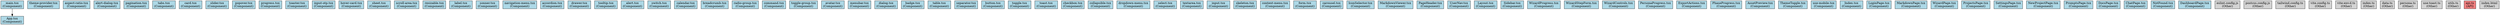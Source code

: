digraph CodeDependency {
  rankdir=TB;
  node [shape=box, style=filled];

  "App.tsx" [fillcolor=lightblue, label="App.tsx\n(Component)"];
  "main.tsx" [fillcolor=lightblue, label="main.tsx\n(Component)"];
  "theme-provider.tsx" [fillcolor=lightblue, label="theme-provider.tsx\n(Component)"];
  "aspect-ratio.tsx" [fillcolor=lightblue, label="aspect-ratio.tsx\n(Component)"];
  "alert-dialog.tsx" [fillcolor=lightblue, label="alert-dialog.tsx\n(Component)"];
  "pagination.tsx" [fillcolor=lightblue, label="pagination.tsx\n(Component)"];
  "tabs.tsx" [fillcolor=lightblue, label="tabs.tsx\n(Component)"];
  "card.tsx" [fillcolor=lightblue, label="card.tsx\n(Component)"];
  "slider.tsx" [fillcolor=lightblue, label="slider.tsx\n(Component)"];
  "popover.tsx" [fillcolor=lightblue, label="popover.tsx\n(Component)"];
  "progress.tsx" [fillcolor=lightblue, label="progress.tsx\n(Component)"];
  "toaster.tsx" [fillcolor=lightblue, label="toaster.tsx\n(Component)"];
  "input-otp.tsx" [fillcolor=lightblue, label="input-otp.tsx\n(Component)"];
  "hover-card.tsx" [fillcolor=lightblue, label="hover-card.tsx\n(Component)"];
  "sheet.tsx" [fillcolor=lightblue, label="sheet.tsx\n(Component)"];
  "scroll-area.tsx" [fillcolor=lightblue, label="scroll-area.tsx\n(Component)"];
  "resizable.tsx" [fillcolor=lightblue, label="resizable.tsx\n(Component)"];
  "label.tsx" [fillcolor=lightblue, label="label.tsx\n(Component)"];
  "sonner.tsx" [fillcolor=lightblue, label="sonner.tsx\n(Component)"];
  "navigation-menu.tsx" [fillcolor=lightblue, label="navigation-menu.tsx\n(Component)"];
  "accordion.tsx" [fillcolor=lightblue, label="accordion.tsx\n(Component)"];
  "drawer.tsx" [fillcolor=lightblue, label="drawer.tsx\n(Component)"];
  "tooltip.tsx" [fillcolor=lightblue, label="tooltip.tsx\n(Component)"];
  "alert.tsx" [fillcolor=lightblue, label="alert.tsx\n(Component)"];
  "switch.tsx" [fillcolor=lightblue, label="switch.tsx\n(Component)"];
  "calendar.tsx" [fillcolor=lightblue, label="calendar.tsx\n(Component)"];
  "breadcrumb.tsx" [fillcolor=lightblue, label="breadcrumb.tsx\n(Component)"];
  "radio-group.tsx" [fillcolor=lightblue, label="radio-group.tsx\n(Component)"];
  "command.tsx" [fillcolor=lightblue, label="command.tsx\n(Component)"];
  "toggle-group.tsx" [fillcolor=lightblue, label="toggle-group.tsx\n(Component)"];
  "avatar.tsx" [fillcolor=lightblue, label="avatar.tsx\n(Component)"];
  "menubar.tsx" [fillcolor=lightblue, label="menubar.tsx\n(Component)"];
  "dialog.tsx" [fillcolor=lightblue, label="dialog.tsx\n(Component)"];
  "badge.tsx" [fillcolor=lightblue, label="badge.tsx\n(Component)"];
  "table.tsx" [fillcolor=lightblue, label="table.tsx\n(Component)"];
  "separator.tsx" [fillcolor=lightblue, label="separator.tsx\n(Component)"];
  "button.tsx" [fillcolor=lightblue, label="button.tsx\n(Component)"];
  "toggle.tsx" [fillcolor=lightblue, label="toggle.tsx\n(Component)"];
  "toast.tsx" [fillcolor=lightblue, label="toast.tsx\n(Component)"];
  "checkbox.tsx" [fillcolor=lightblue, label="checkbox.tsx\n(Component)"];
  "collapsible.tsx" [fillcolor=lightblue, label="collapsible.tsx\n(Component)"];
  "dropdown-menu.tsx" [fillcolor=lightblue, label="dropdown-menu.tsx\n(Component)"];
  "select.tsx" [fillcolor=lightblue, label="select.tsx\n(Component)"];
  "textarea.tsx" [fillcolor=lightblue, label="textarea.tsx\n(Component)"];
  "input.tsx" [fillcolor=lightblue, label="input.tsx\n(Component)"];
  "skeleton.tsx" [fillcolor=lightblue, label="skeleton.tsx\n(Component)"];
  "context-menu.tsx" [fillcolor=lightblue, label="context-menu.tsx\n(Component)"];
  "form.tsx" [fillcolor=lightblue, label="form.tsx\n(Component)"];
  "carousel.tsx" [fillcolor=lightblue, label="carousel.tsx\n(Component)"];
  "IconSelector.tsx" [fillcolor=lightblue, label="IconSelector.tsx\n(Component)"];
  "MarkdownViewer.tsx" [fillcolor=lightblue, label="MarkdownViewer.tsx\n(Component)"];
  "PageHeader.tsx" [fillcolor=lightblue, label="PageHeader.tsx\n(Component)"];
  "UserNav.tsx" [fillcolor=lightblue, label="UserNav.tsx\n(Component)"];
  "Layout.tsx" [fillcolor=lightblue, label="Layout.tsx\n(Component)"];
  "Sidebar.tsx" [fillcolor=lightblue, label="Sidebar.tsx\n(Component)"];
  "WizardProgress.tsx" [fillcolor=lightblue, label="WizardProgress.tsx\n(Component)"];
  "WizardStepForm.tsx" [fillcolor=lightblue, label="WizardStepForm.tsx\n(Component)"];
  "WizardControls.tsx" [fillcolor=lightblue, label="WizardControls.tsx\n(Component)"];
  "PersonaProgress.tsx" [fillcolor=lightblue, label="PersonaProgress.tsx\n(Component)"];
  "ExportActions.tsx" [fillcolor=lightblue, label="ExportActions.tsx\n(Component)"];
  "PhaseProgress.tsx" [fillcolor=lightblue, label="PhaseProgress.tsx\n(Component)"];
  "AssetPreview.tsx" [fillcolor=lightblue, label="AssetPreview.tsx\n(Component)"];
  "ThemeToggle.tsx" [fillcolor=lightblue, label="ThemeToggle.tsx\n(Component)"];
  "use-mobile.tsx" [fillcolor=lightblue, label="use-mobile.tsx\n(Component)"];
  "Index.tsx" [fillcolor=lightblue, label="Index.tsx\n(Component)"];
  "LoginPage.tsx" [fillcolor=lightblue, label="LoginPage.tsx\n(Component)"];
  "MarkdownPage.tsx" [fillcolor=lightblue, label="MarkdownPage.tsx\n(Component)"];
  "WizardPage.tsx" [fillcolor=lightblue, label="WizardPage.tsx\n(Component)"];
  "ProjectsPage.tsx" [fillcolor=lightblue, label="ProjectsPage.tsx\n(Component)"];
  "SettingsPage.tsx" [fillcolor=lightblue, label="SettingsPage.tsx\n(Component)"];
  "NewProjectPage.tsx" [fillcolor=lightblue, label="NewProjectPage.tsx\n(Component)"];
  "PromptsPage.tsx" [fillcolor=lightblue, label="PromptsPage.tsx\n(Component)"];
  "DocsPage.tsx" [fillcolor=lightblue, label="DocsPage.tsx\n(Component)"];
  "ChatPage.tsx" [fillcolor=lightblue, label="ChatPage.tsx\n(Component)"];
  "NotFound.tsx" [fillcolor=lightblue, label="NotFound.tsx\n(Component)"];
  "DashboardPage.tsx" [fillcolor=lightblue, label="DashboardPage.tsx\n(Component)"];
  "eslint.config.js" [fillcolor=lightgray, label="eslint.config.js\n(Other)"];
  "postcss.config.js" [fillcolor=lightgray, label="postcss.config.js\n(Other)"];
  "tailwind.config.ts" [fillcolor=lightgray, label="tailwind.config.ts\n(Other)"];
  "vite.config.ts" [fillcolor=lightgray, label="vite.config.ts\n(Other)"];
  "vite-env.d.ts" [fillcolor=lightgray, label="vite-env.d.ts\n(Other)"];
  "index.ts" [fillcolor=lightgray, label="index.ts\n(Other)"];
  "data.ts" [fillcolor=lightgray, label="data.ts\n(Other)"];
  "persona.ts" [fillcolor=lightgray, label="persona.ts\n(Other)"];
  "use-toast.ts" [fillcolor=lightgray, label="use-toast.ts\n(Other)"];
  "utils.ts" [fillcolor=lightgray, label="utils.ts\n(Other)"];
  "api.ts" [fillcolor=lightcoral, label="api.ts\n(API)"];
  "index.html" [fillcolor=lightgray, label="index.html\n(Other)"];

  "main.tsx" -> "App.tsx";
}
